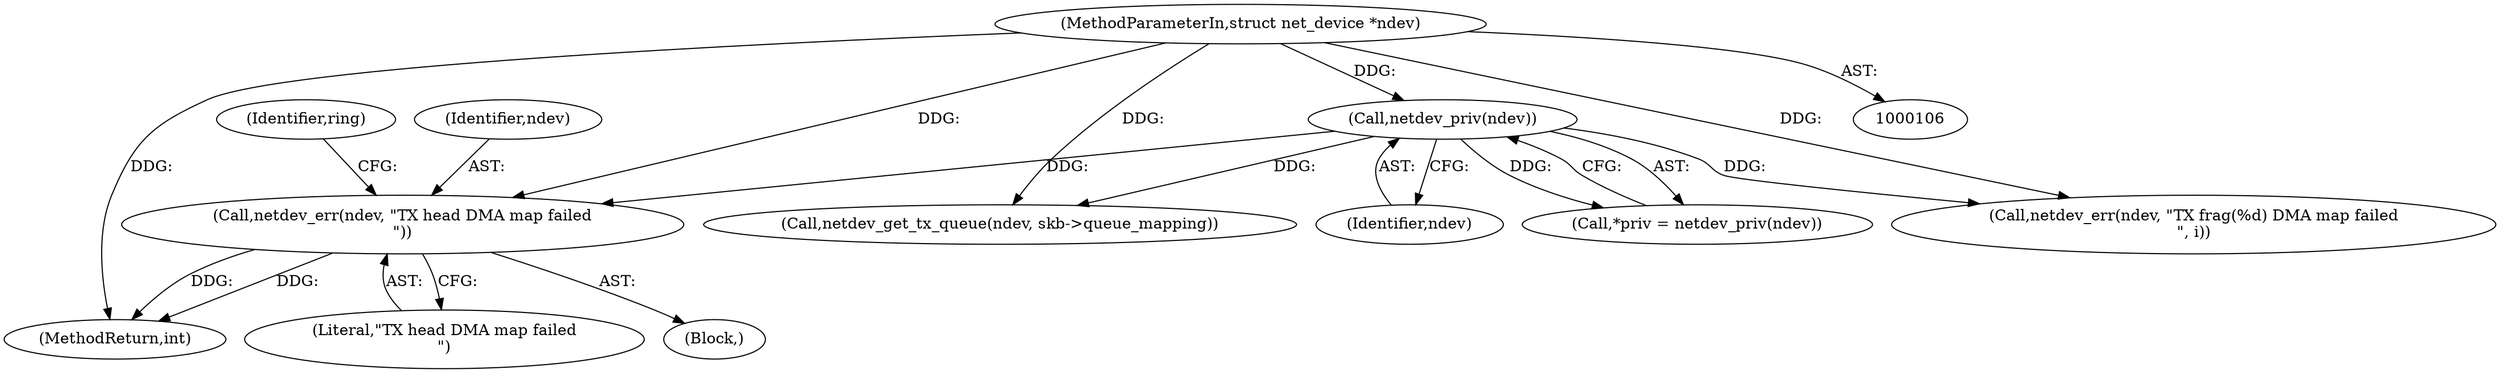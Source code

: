 digraph "0_linux_27463ad99f738ed93c7c8b3e2e5bc8c4853a2ff2_0@pointer" {
"1000195" [label="(Call,netdev_err(ndev, \"TX head DMA map failed\n\"))"];
"1000114" [label="(Call,netdev_priv(ndev))"];
"1000107" [label="(MethodParameterIn,struct net_device *ndev)"];
"1000194" [label="(Block,)"];
"1000114" [label="(Call,netdev_priv(ndev))"];
"1000112" [label="(Call,*priv = netdev_priv(ndev))"];
"1000107" [label="(MethodParameterIn,struct net_device *ndev)"];
"1000197" [label="(Literal,\"TX head DMA map failed\n\")"];
"1000115" [label="(Identifier,ndev)"];
"1000195" [label="(Call,netdev_err(ndev, \"TX head DMA map failed\n\"))"];
"1000291" [label="(Call,netdev_get_tx_queue(ndev, skb->queue_mapping))"];
"1000259" [label="(Call,netdev_err(ndev, \"TX frag(%d) DMA map failed\n\", i))"];
"1000201" [label="(Identifier,ring)"];
"1000196" [label="(Identifier,ndev)"];
"1000409" [label="(MethodReturn,int)"];
"1000195" -> "1000194"  [label="AST: "];
"1000195" -> "1000197"  [label="CFG: "];
"1000196" -> "1000195"  [label="AST: "];
"1000197" -> "1000195"  [label="AST: "];
"1000201" -> "1000195"  [label="CFG: "];
"1000195" -> "1000409"  [label="DDG: "];
"1000195" -> "1000409"  [label="DDG: "];
"1000114" -> "1000195"  [label="DDG: "];
"1000107" -> "1000195"  [label="DDG: "];
"1000114" -> "1000112"  [label="AST: "];
"1000114" -> "1000115"  [label="CFG: "];
"1000115" -> "1000114"  [label="AST: "];
"1000112" -> "1000114"  [label="CFG: "];
"1000114" -> "1000112"  [label="DDG: "];
"1000107" -> "1000114"  [label="DDG: "];
"1000114" -> "1000259"  [label="DDG: "];
"1000114" -> "1000291"  [label="DDG: "];
"1000107" -> "1000106"  [label="AST: "];
"1000107" -> "1000409"  [label="DDG: "];
"1000107" -> "1000259"  [label="DDG: "];
"1000107" -> "1000291"  [label="DDG: "];
}
